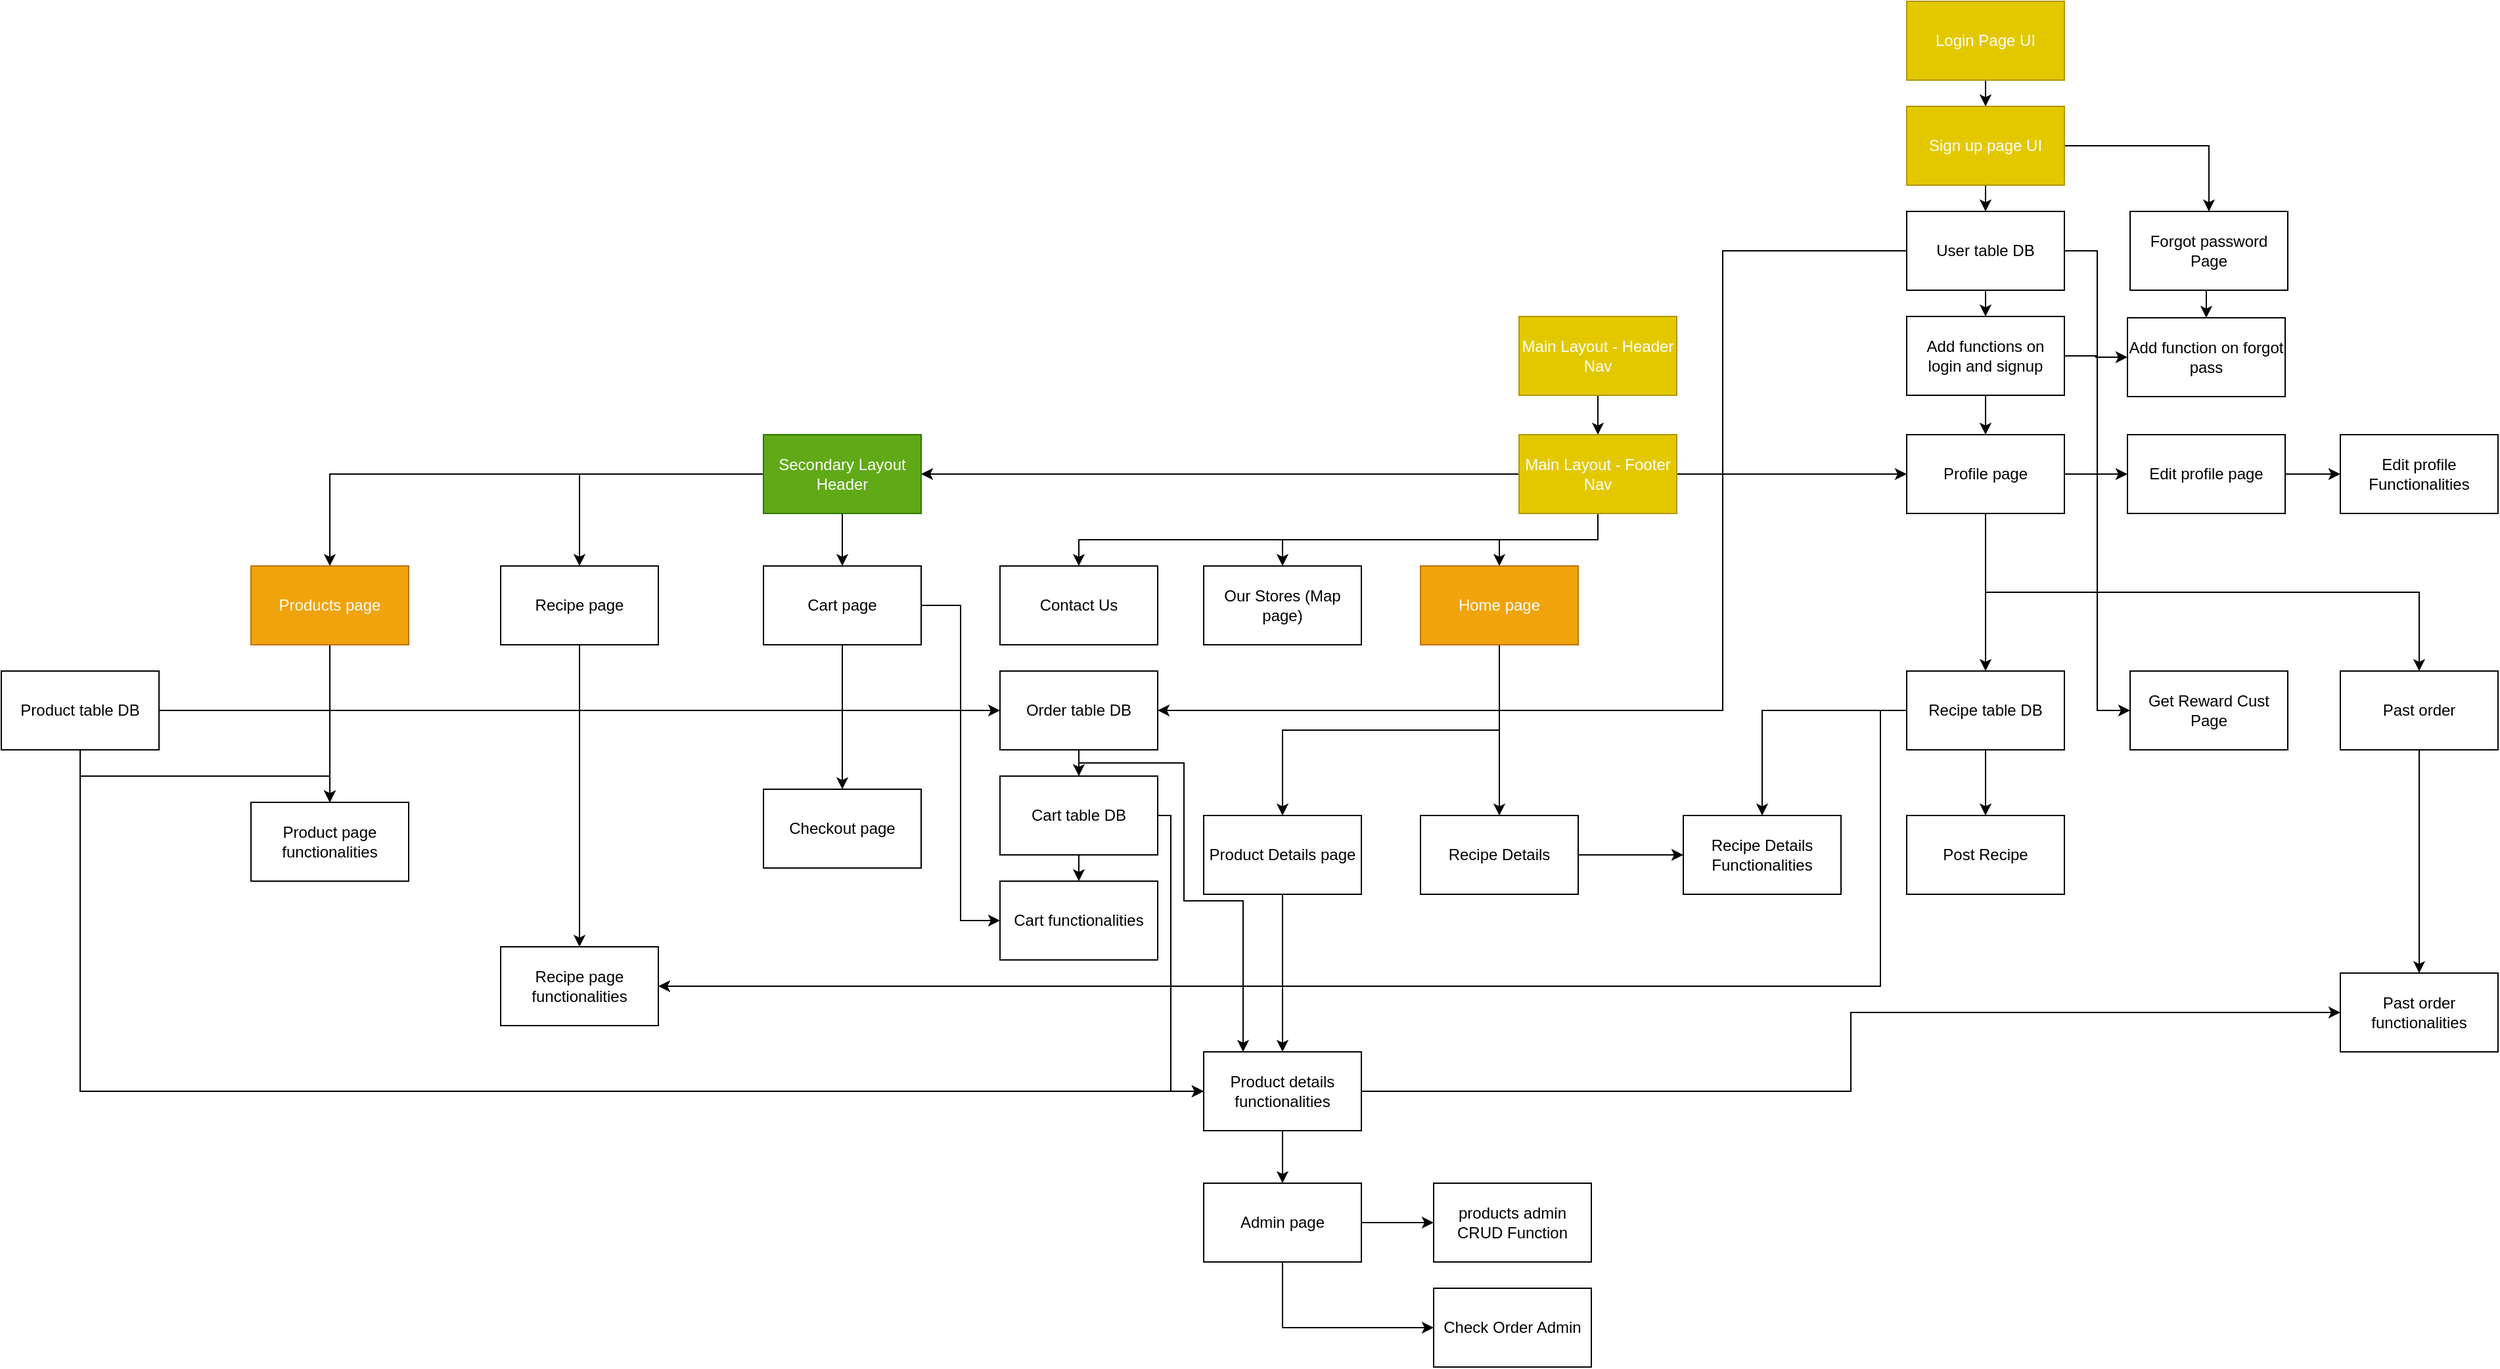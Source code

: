 <mxfile version="14.4.9" type="github">
  <diagram id="EjAZyQlA9bi8Vssz96Cd" name="Page-1">
    <mxGraphModel dx="3560" dy="983" grid="1" gridSize="10" guides="1" tooltips="1" connect="1" arrows="1" fold="1" page="1" pageScale="1" pageWidth="850" pageHeight="1100" math="0" shadow="0">
      <root>
        <mxCell id="0" />
        <mxCell id="1" parent="0" />
        <mxCell id="7hNnC6W6OJ4gPRdMk0Qo-4" style="edgeStyle=orthogonalEdgeStyle;rounded=0;orthogonalLoop=1;jettySize=auto;html=1;exitX=0.5;exitY=1;exitDx=0;exitDy=0;" parent="1" source="7hNnC6W6OJ4gPRdMk0Qo-1" target="7hNnC6W6OJ4gPRdMk0Qo-2" edge="1">
          <mxGeometry relative="1" as="geometry" />
        </mxCell>
        <mxCell id="7hNnC6W6OJ4gPRdMk0Qo-1" value="Main Layout - Header Nav" style="rounded=0;whiteSpace=wrap;html=1;fillColor=#e3c800;strokeColor=#B09500;fontColor=#ffffff;" parent="1" vertex="1">
          <mxGeometry x="65" y="280" width="120" height="60" as="geometry" />
        </mxCell>
        <mxCell id="7hNnC6W6OJ4gPRdMk0Qo-9" style="edgeStyle=orthogonalEdgeStyle;rounded=0;orthogonalLoop=1;jettySize=auto;html=1;exitX=0.5;exitY=1;exitDx=0;exitDy=0;entryX=0.5;entryY=0;entryDx=0;entryDy=0;" parent="1" source="7hNnC6W6OJ4gPRdMk0Qo-2" target="7hNnC6W6OJ4gPRdMk0Qo-6" edge="1">
          <mxGeometry relative="1" as="geometry" />
        </mxCell>
        <mxCell id="7hNnC6W6OJ4gPRdMk0Qo-10" style="edgeStyle=orthogonalEdgeStyle;rounded=0;orthogonalLoop=1;jettySize=auto;html=1;exitX=0.5;exitY=1;exitDx=0;exitDy=0;" parent="1" source="7hNnC6W6OJ4gPRdMk0Qo-2" target="7hNnC6W6OJ4gPRdMk0Qo-7" edge="1">
          <mxGeometry relative="1" as="geometry" />
        </mxCell>
        <mxCell id="7hNnC6W6OJ4gPRdMk0Qo-11" style="edgeStyle=orthogonalEdgeStyle;rounded=0;orthogonalLoop=1;jettySize=auto;html=1;exitX=0.5;exitY=1;exitDx=0;exitDy=0;entryX=0.5;entryY=0;entryDx=0;entryDy=0;" parent="1" source="7hNnC6W6OJ4gPRdMk0Qo-2" target="7hNnC6W6OJ4gPRdMk0Qo-8" edge="1">
          <mxGeometry relative="1" as="geometry" />
        </mxCell>
        <mxCell id="7hNnC6W6OJ4gPRdMk0Qo-16" style="edgeStyle=orthogonalEdgeStyle;rounded=0;orthogonalLoop=1;jettySize=auto;html=1;exitX=1;exitY=0.5;exitDx=0;exitDy=0;entryX=0;entryY=0.5;entryDx=0;entryDy=0;" parent="1" source="7hNnC6W6OJ4gPRdMk0Qo-2" target="7hNnC6W6OJ4gPRdMk0Qo-13" edge="1">
          <mxGeometry relative="1" as="geometry" />
        </mxCell>
        <mxCell id="7hNnC6W6OJ4gPRdMk0Qo-44" style="edgeStyle=orthogonalEdgeStyle;rounded=0;orthogonalLoop=1;jettySize=auto;html=1;exitX=0;exitY=0.5;exitDx=0;exitDy=0;entryX=1;entryY=0.5;entryDx=0;entryDy=0;" parent="1" source="7hNnC6W6OJ4gPRdMk0Qo-2" target="7hNnC6W6OJ4gPRdMk0Qo-43" edge="1">
          <mxGeometry relative="1" as="geometry" />
        </mxCell>
        <mxCell id="7hNnC6W6OJ4gPRdMk0Qo-2" value="Main Layout - Footer Nav" style="rounded=0;whiteSpace=wrap;html=1;fillColor=#e3c800;strokeColor=#B09500;fontColor=#ffffff;" parent="1" vertex="1">
          <mxGeometry x="65" y="370" width="120" height="60" as="geometry" />
        </mxCell>
        <mxCell id="7hNnC6W6OJ4gPRdMk0Qo-30" style="edgeStyle=orthogonalEdgeStyle;rounded=0;orthogonalLoop=1;jettySize=auto;html=1;exitX=0.5;exitY=1;exitDx=0;exitDy=0;entryX=0.5;entryY=0;entryDx=0;entryDy=0;" parent="1" source="7hNnC6W6OJ4gPRdMk0Qo-5" target="7hNnC6W6OJ4gPRdMk0Qo-26" edge="1">
          <mxGeometry relative="1" as="geometry" />
        </mxCell>
        <mxCell id="7hNnC6W6OJ4gPRdMk0Qo-5" value="Login Page UI" style="rounded=0;whiteSpace=wrap;html=1;fillColor=#e3c800;strokeColor=#B09500;fontColor=#ffffff;" parent="1" vertex="1">
          <mxGeometry x="360" y="40" width="120" height="60" as="geometry" />
        </mxCell>
        <mxCell id="7hNnC6W6OJ4gPRdMk0Qo-14" style="edgeStyle=orthogonalEdgeStyle;rounded=0;orthogonalLoop=1;jettySize=auto;html=1;exitX=0.5;exitY=1;exitDx=0;exitDy=0;" parent="1" source="7hNnC6W6OJ4gPRdMk0Qo-6" target="7hNnC6W6OJ4gPRdMk0Qo-12" edge="1">
          <mxGeometry relative="1" as="geometry" />
        </mxCell>
        <mxCell id="7hNnC6W6OJ4gPRdMk0Qo-75" style="edgeStyle=orthogonalEdgeStyle;rounded=0;orthogonalLoop=1;jettySize=auto;html=1;exitX=0.5;exitY=1;exitDx=0;exitDy=0;entryX=0.5;entryY=0;entryDx=0;entryDy=0;" parent="1" source="7hNnC6W6OJ4gPRdMk0Qo-6" target="7hNnC6W6OJ4gPRdMk0Qo-69" edge="1">
          <mxGeometry relative="1" as="geometry" />
        </mxCell>
        <mxCell id="7hNnC6W6OJ4gPRdMk0Qo-6" value="Home page" style="rounded=0;whiteSpace=wrap;html=1;fillColor=#f0a30a;strokeColor=#BD7000;fontColor=#ffffff;" parent="1" vertex="1">
          <mxGeometry x="-10" y="470" width="120" height="60" as="geometry" />
        </mxCell>
        <mxCell id="7hNnC6W6OJ4gPRdMk0Qo-7" value="Our Stores (Map page)" style="rounded=0;whiteSpace=wrap;html=1;" parent="1" vertex="1">
          <mxGeometry x="-175" y="470" width="120" height="60" as="geometry" />
        </mxCell>
        <mxCell id="7hNnC6W6OJ4gPRdMk0Qo-8" value="Contact Us" style="rounded=0;whiteSpace=wrap;html=1;" parent="1" vertex="1">
          <mxGeometry x="-330" y="470" width="120" height="60" as="geometry" />
        </mxCell>
        <mxCell id="7hNnC6W6OJ4gPRdMk0Qo-25" style="edgeStyle=orthogonalEdgeStyle;rounded=0;orthogonalLoop=1;jettySize=auto;html=1;exitX=1;exitY=0.5;exitDx=0;exitDy=0;entryX=0;entryY=0.5;entryDx=0;entryDy=0;" parent="1" source="7hNnC6W6OJ4gPRdMk0Qo-12" target="7hNnC6W6OJ4gPRdMk0Qo-23" edge="1">
          <mxGeometry relative="1" as="geometry" />
        </mxCell>
        <mxCell id="7hNnC6W6OJ4gPRdMk0Qo-12" value="Recipe Details" style="rounded=0;whiteSpace=wrap;html=1;" parent="1" vertex="1">
          <mxGeometry x="-10" y="660" width="120" height="60" as="geometry" />
        </mxCell>
        <mxCell id="7hNnC6W6OJ4gPRdMk0Qo-51" value="" style="edgeStyle=orthogonalEdgeStyle;rounded=0;orthogonalLoop=1;jettySize=auto;html=1;" parent="1" source="7hNnC6W6OJ4gPRdMk0Qo-13" target="7hNnC6W6OJ4gPRdMk0Qo-50" edge="1">
          <mxGeometry relative="1" as="geometry" />
        </mxCell>
        <mxCell id="7hNnC6W6OJ4gPRdMk0Qo-59" value="" style="edgeStyle=orthogonalEdgeStyle;rounded=0;orthogonalLoop=1;jettySize=auto;html=1;" parent="1" source="7hNnC6W6OJ4gPRdMk0Qo-13" target="7hNnC6W6OJ4gPRdMk0Qo-58" edge="1">
          <mxGeometry relative="1" as="geometry" />
        </mxCell>
        <mxCell id="7hNnC6W6OJ4gPRdMk0Qo-113" style="edgeStyle=orthogonalEdgeStyle;rounded=0;orthogonalLoop=1;jettySize=auto;html=1;exitX=0.5;exitY=1;exitDx=0;exitDy=0;" parent="1" source="7hNnC6W6OJ4gPRdMk0Qo-13" target="7hNnC6W6OJ4gPRdMk0Qo-112" edge="1">
          <mxGeometry relative="1" as="geometry" />
        </mxCell>
        <mxCell id="7hNnC6W6OJ4gPRdMk0Qo-13" value="Profile page" style="rounded=0;whiteSpace=wrap;html=1;" parent="1" vertex="1">
          <mxGeometry x="360" y="370" width="120" height="60" as="geometry" />
        </mxCell>
        <mxCell id="7hNnC6W6OJ4gPRdMk0Qo-34" style="edgeStyle=orthogonalEdgeStyle;rounded=0;orthogonalLoop=1;jettySize=auto;html=1;exitX=0.5;exitY=1;exitDx=0;exitDy=0;entryX=0.5;entryY=0;entryDx=0;entryDy=0;" parent="1" source="7hNnC6W6OJ4gPRdMk0Qo-18" target="7hNnC6W6OJ4gPRdMk0Qo-33" edge="1">
          <mxGeometry relative="1" as="geometry" />
        </mxCell>
        <mxCell id="7hNnC6W6OJ4gPRdMk0Qo-84" style="edgeStyle=orthogonalEdgeStyle;rounded=0;orthogonalLoop=1;jettySize=auto;html=1;exitX=1;exitY=0.5;exitDx=0;exitDy=0;entryX=0;entryY=0.5;entryDx=0;entryDy=0;" parent="1" source="7hNnC6W6OJ4gPRdMk0Qo-18" target="7hNnC6W6OJ4gPRdMk0Qo-82" edge="1">
          <mxGeometry relative="1" as="geometry" />
        </mxCell>
        <mxCell id="7hNnC6W6OJ4gPRdMk0Qo-90" style="edgeStyle=orthogonalEdgeStyle;rounded=0;orthogonalLoop=1;jettySize=auto;html=1;exitX=0;exitY=0.5;exitDx=0;exitDy=0;entryX=1;entryY=0.5;entryDx=0;entryDy=0;" parent="1" source="7hNnC6W6OJ4gPRdMk0Qo-18" target="7hNnC6W6OJ4gPRdMk0Qo-88" edge="1">
          <mxGeometry relative="1" as="geometry">
            <Array as="points">
              <mxPoint x="220" y="230" />
              <mxPoint x="220" y="580" />
            </Array>
          </mxGeometry>
        </mxCell>
        <mxCell id="7hNnC6W6OJ4gPRdMk0Qo-18" value="User table DB" style="rounded=0;whiteSpace=wrap;html=1;" parent="1" vertex="1">
          <mxGeometry x="360" y="200" width="120" height="60" as="geometry" />
        </mxCell>
        <mxCell id="7hNnC6W6OJ4gPRdMk0Qo-21" value="Post Recipe" style="rounded=0;whiteSpace=wrap;html=1;" parent="1" vertex="1">
          <mxGeometry x="360" y="660" width="120" height="60" as="geometry" />
        </mxCell>
        <mxCell id="7hNnC6W6OJ4gPRdMk0Qo-23" value="Recipe Details Functionalities" style="rounded=0;whiteSpace=wrap;html=1;" parent="1" vertex="1">
          <mxGeometry x="190" y="660" width="120" height="60" as="geometry" />
        </mxCell>
        <mxCell id="7hNnC6W6OJ4gPRdMk0Qo-31" style="edgeStyle=orthogonalEdgeStyle;rounded=0;orthogonalLoop=1;jettySize=auto;html=1;exitX=0.5;exitY=1;exitDx=0;exitDy=0;entryX=0.5;entryY=0;entryDx=0;entryDy=0;" parent="1" source="7hNnC6W6OJ4gPRdMk0Qo-26" target="7hNnC6W6OJ4gPRdMk0Qo-18" edge="1">
          <mxGeometry relative="1" as="geometry" />
        </mxCell>
        <mxCell id="7hNnC6W6OJ4gPRdMk0Qo-38" style="edgeStyle=orthogonalEdgeStyle;rounded=0;orthogonalLoop=1;jettySize=auto;html=1;exitX=1;exitY=0.5;exitDx=0;exitDy=0;entryX=0.5;entryY=0;entryDx=0;entryDy=0;" parent="1" source="7hNnC6W6OJ4gPRdMk0Qo-26" target="7hNnC6W6OJ4gPRdMk0Qo-37" edge="1">
          <mxGeometry relative="1" as="geometry" />
        </mxCell>
        <mxCell id="7hNnC6W6OJ4gPRdMk0Qo-26" value="Sign up page UI" style="rounded=0;whiteSpace=wrap;html=1;fillColor=#e3c800;strokeColor=#B09500;fontColor=#ffffff;" parent="1" vertex="1">
          <mxGeometry x="360" y="120" width="120" height="60" as="geometry" />
        </mxCell>
        <mxCell id="7hNnC6W6OJ4gPRdMk0Qo-35" style="edgeStyle=orthogonalEdgeStyle;rounded=0;orthogonalLoop=1;jettySize=auto;html=1;exitX=0.5;exitY=1;exitDx=0;exitDy=0;entryX=0.5;entryY=0;entryDx=0;entryDy=0;" parent="1" source="7hNnC6W6OJ4gPRdMk0Qo-33" target="7hNnC6W6OJ4gPRdMk0Qo-13" edge="1">
          <mxGeometry relative="1" as="geometry" />
        </mxCell>
        <mxCell id="7hNnC6W6OJ4gPRdMk0Qo-40" style="edgeStyle=orthogonalEdgeStyle;rounded=0;orthogonalLoop=1;jettySize=auto;html=1;exitX=1;exitY=0.5;exitDx=0;exitDy=0;entryX=0;entryY=0.5;entryDx=0;entryDy=0;" parent="1" source="7hNnC6W6OJ4gPRdMk0Qo-33" target="7hNnC6W6OJ4gPRdMk0Qo-39" edge="1">
          <mxGeometry relative="1" as="geometry" />
        </mxCell>
        <mxCell id="7hNnC6W6OJ4gPRdMk0Qo-33" value="Add functions on login and signup" style="rounded=0;whiteSpace=wrap;html=1;" parent="1" vertex="1">
          <mxGeometry x="360" y="280" width="120" height="60" as="geometry" />
        </mxCell>
        <mxCell id="7hNnC6W6OJ4gPRdMk0Qo-41" style="edgeStyle=orthogonalEdgeStyle;rounded=0;orthogonalLoop=1;jettySize=auto;html=1;exitX=0.5;exitY=1;exitDx=0;exitDy=0;entryX=0.5;entryY=0;entryDx=0;entryDy=0;" parent="1" source="7hNnC6W6OJ4gPRdMk0Qo-37" target="7hNnC6W6OJ4gPRdMk0Qo-39" edge="1">
          <mxGeometry relative="1" as="geometry" />
        </mxCell>
        <mxCell id="7hNnC6W6OJ4gPRdMk0Qo-37" value="Forgot password Page" style="rounded=0;whiteSpace=wrap;html=1;" parent="1" vertex="1">
          <mxGeometry x="530" y="200" width="120" height="60" as="geometry" />
        </mxCell>
        <mxCell id="7hNnC6W6OJ4gPRdMk0Qo-39" value="Add function on forgot pass" style="rounded=0;whiteSpace=wrap;html=1;" parent="1" vertex="1">
          <mxGeometry x="528" y="281" width="120" height="60" as="geometry" />
        </mxCell>
        <mxCell id="7hNnC6W6OJ4gPRdMk0Qo-55" value="" style="edgeStyle=orthogonalEdgeStyle;rounded=0;orthogonalLoop=1;jettySize=auto;html=1;" parent="1" source="7hNnC6W6OJ4gPRdMk0Qo-42" target="7hNnC6W6OJ4gPRdMk0Qo-54" edge="1">
          <mxGeometry relative="1" as="geometry" />
        </mxCell>
        <mxCell id="7hNnC6W6OJ4gPRdMk0Qo-42" value="Recipe page" style="rounded=0;whiteSpace=wrap;html=1;" parent="1" vertex="1">
          <mxGeometry x="-710" y="470" width="120" height="60" as="geometry" />
        </mxCell>
        <mxCell id="7hNnC6W6OJ4gPRdMk0Qo-46" value="" style="edgeStyle=orthogonalEdgeStyle;rounded=0;orthogonalLoop=1;jettySize=auto;html=1;" parent="1" source="7hNnC6W6OJ4gPRdMk0Qo-43" target="7hNnC6W6OJ4gPRdMk0Qo-42" edge="1">
          <mxGeometry relative="1" as="geometry" />
        </mxCell>
        <mxCell id="7hNnC6W6OJ4gPRdMk0Qo-63" style="edgeStyle=orthogonalEdgeStyle;rounded=0;orthogonalLoop=1;jettySize=auto;html=1;entryX=0.5;entryY=0;entryDx=0;entryDy=0;" parent="1" source="7hNnC6W6OJ4gPRdMk0Qo-43" target="7hNnC6W6OJ4gPRdMk0Qo-62" edge="1">
          <mxGeometry relative="1" as="geometry" />
        </mxCell>
        <mxCell id="7hNnC6W6OJ4gPRdMk0Qo-74" style="edgeStyle=orthogonalEdgeStyle;rounded=0;orthogonalLoop=1;jettySize=auto;html=1;exitX=0;exitY=0.5;exitDx=0;exitDy=0;entryX=0.5;entryY=0;entryDx=0;entryDy=0;" parent="1" source="7hNnC6W6OJ4gPRdMk0Qo-43" target="7hNnC6W6OJ4gPRdMk0Qo-68" edge="1">
          <mxGeometry relative="1" as="geometry" />
        </mxCell>
        <mxCell id="7hNnC6W6OJ4gPRdMk0Qo-43" value="Secondary Layout Header" style="rounded=0;whiteSpace=wrap;html=1;fillColor=#60a917;strokeColor=#2D7600;fontColor=#ffffff;" parent="1" vertex="1">
          <mxGeometry x="-510" y="370" width="120" height="60" as="geometry" />
        </mxCell>
        <mxCell id="7hNnC6W6OJ4gPRdMk0Qo-52" value="" style="edgeStyle=orthogonalEdgeStyle;rounded=0;orthogonalLoop=1;jettySize=auto;html=1;" parent="1" source="7hNnC6W6OJ4gPRdMk0Qo-50" target="7hNnC6W6OJ4gPRdMk0Qo-21" edge="1">
          <mxGeometry relative="1" as="geometry" />
        </mxCell>
        <mxCell id="7hNnC6W6OJ4gPRdMk0Qo-53" style="edgeStyle=orthogonalEdgeStyle;rounded=0;orthogonalLoop=1;jettySize=auto;html=1;exitX=0;exitY=0.5;exitDx=0;exitDy=0;" parent="1" source="7hNnC6W6OJ4gPRdMk0Qo-50" target="7hNnC6W6OJ4gPRdMk0Qo-23" edge="1">
          <mxGeometry relative="1" as="geometry" />
        </mxCell>
        <mxCell id="7hNnC6W6OJ4gPRdMk0Qo-56" style="edgeStyle=orthogonalEdgeStyle;rounded=0;orthogonalLoop=1;jettySize=auto;html=1;exitX=0;exitY=0.5;exitDx=0;exitDy=0;entryX=1;entryY=0.5;entryDx=0;entryDy=0;" parent="1" source="7hNnC6W6OJ4gPRdMk0Qo-50" target="7hNnC6W6OJ4gPRdMk0Qo-54" edge="1">
          <mxGeometry relative="1" as="geometry">
            <Array as="points">
              <mxPoint x="340" y="580" />
              <mxPoint x="340" y="790" />
            </Array>
          </mxGeometry>
        </mxCell>
        <mxCell id="7hNnC6W6OJ4gPRdMk0Qo-50" value="Recipe table DB" style="rounded=0;whiteSpace=wrap;html=1;" parent="1" vertex="1">
          <mxGeometry x="360" y="550" width="120" height="60" as="geometry" />
        </mxCell>
        <mxCell id="7hNnC6W6OJ4gPRdMk0Qo-54" value="Recipe page functionalities" style="rounded=0;whiteSpace=wrap;html=1;" parent="1" vertex="1">
          <mxGeometry x="-710" y="760" width="120" height="60" as="geometry" />
        </mxCell>
        <mxCell id="7hNnC6W6OJ4gPRdMk0Qo-61" value="" style="edgeStyle=orthogonalEdgeStyle;rounded=0;orthogonalLoop=1;jettySize=auto;html=1;" parent="1" source="7hNnC6W6OJ4gPRdMk0Qo-58" target="7hNnC6W6OJ4gPRdMk0Qo-60" edge="1">
          <mxGeometry relative="1" as="geometry" />
        </mxCell>
        <mxCell id="7hNnC6W6OJ4gPRdMk0Qo-58" value="Edit profile page" style="rounded=0;whiteSpace=wrap;html=1;" parent="1" vertex="1">
          <mxGeometry x="528" y="370" width="120" height="60" as="geometry" />
        </mxCell>
        <mxCell id="7hNnC6W6OJ4gPRdMk0Qo-60" value="Edit profile Functionalities" style="rounded=0;whiteSpace=wrap;html=1;" parent="1" vertex="1">
          <mxGeometry x="690" y="370" width="120" height="60" as="geometry" />
        </mxCell>
        <mxCell id="7hNnC6W6OJ4gPRdMk0Qo-67" style="edgeStyle=orthogonalEdgeStyle;rounded=0;orthogonalLoop=1;jettySize=auto;html=1;exitX=0.5;exitY=1;exitDx=0;exitDy=0;" parent="1" source="7hNnC6W6OJ4gPRdMk0Qo-62" target="7hNnC6W6OJ4gPRdMk0Qo-66" edge="1">
          <mxGeometry relative="1" as="geometry" />
        </mxCell>
        <mxCell id="7hNnC6W6OJ4gPRdMk0Qo-78" style="edgeStyle=orthogonalEdgeStyle;rounded=0;orthogonalLoop=1;jettySize=auto;html=1;exitX=1;exitY=0.5;exitDx=0;exitDy=0;entryX=0;entryY=0.5;entryDx=0;entryDy=0;" parent="1" source="7hNnC6W6OJ4gPRdMk0Qo-62" target="7hNnC6W6OJ4gPRdMk0Qo-77" edge="1">
          <mxGeometry relative="1" as="geometry" />
        </mxCell>
        <mxCell id="7hNnC6W6OJ4gPRdMk0Qo-62" value="Cart page" style="rounded=0;whiteSpace=wrap;html=1;" parent="1" vertex="1">
          <mxGeometry x="-510" y="470" width="120" height="60" as="geometry" />
        </mxCell>
        <mxCell id="7hNnC6W6OJ4gPRdMk0Qo-66" value="Checkout page" style="rounded=0;whiteSpace=wrap;html=1;" parent="1" vertex="1">
          <mxGeometry x="-510" y="640" width="120" height="60" as="geometry" />
        </mxCell>
        <mxCell id="7hNnC6W6OJ4gPRdMk0Qo-87" value="" style="edgeStyle=orthogonalEdgeStyle;rounded=0;orthogonalLoop=1;jettySize=auto;html=1;" parent="1" source="7hNnC6W6OJ4gPRdMk0Qo-68" target="7hNnC6W6OJ4gPRdMk0Qo-72" edge="1">
          <mxGeometry relative="1" as="geometry" />
        </mxCell>
        <mxCell id="7hNnC6W6OJ4gPRdMk0Qo-68" value="Products page" style="rounded=0;whiteSpace=wrap;html=1;fillColor=#f0a30a;strokeColor=#BD7000;fontColor=#ffffff;" parent="1" vertex="1">
          <mxGeometry x="-900" y="470" width="120" height="60" as="geometry" />
        </mxCell>
        <mxCell id="7hNnC6W6OJ4gPRdMk0Qo-71" style="edgeStyle=orthogonalEdgeStyle;rounded=0;orthogonalLoop=1;jettySize=auto;html=1;exitX=0.5;exitY=1;exitDx=0;exitDy=0;entryX=0.5;entryY=0;entryDx=0;entryDy=0;" parent="1" source="7hNnC6W6OJ4gPRdMk0Qo-69" target="7hNnC6W6OJ4gPRdMk0Qo-70" edge="1">
          <mxGeometry relative="1" as="geometry" />
        </mxCell>
        <mxCell id="7hNnC6W6OJ4gPRdMk0Qo-69" value="Product Details page" style="rounded=0;whiteSpace=wrap;html=1;" parent="1" vertex="1">
          <mxGeometry x="-175" y="660" width="120" height="60" as="geometry" />
        </mxCell>
        <mxCell id="7hNnC6W6OJ4gPRdMk0Qo-107" style="edgeStyle=orthogonalEdgeStyle;rounded=0;orthogonalLoop=1;jettySize=auto;html=1;exitX=0.5;exitY=1;exitDx=0;exitDy=0;entryX=0.5;entryY=0;entryDx=0;entryDy=0;" parent="1" source="7hNnC6W6OJ4gPRdMk0Qo-70" target="7hNnC6W6OJ4gPRdMk0Qo-106" edge="1">
          <mxGeometry relative="1" as="geometry" />
        </mxCell>
        <mxCell id="7hNnC6W6OJ4gPRdMk0Qo-115" style="edgeStyle=orthogonalEdgeStyle;rounded=0;orthogonalLoop=1;jettySize=auto;html=1;exitX=1;exitY=0.5;exitDx=0;exitDy=0;entryX=0;entryY=0.5;entryDx=0;entryDy=0;" parent="1" source="7hNnC6W6OJ4gPRdMk0Qo-70" target="7hNnC6W6OJ4gPRdMk0Qo-114" edge="1">
          <mxGeometry relative="1" as="geometry" />
        </mxCell>
        <mxCell id="7hNnC6W6OJ4gPRdMk0Qo-70" value="Product details functionalities" style="rounded=0;whiteSpace=wrap;html=1;" parent="1" vertex="1">
          <mxGeometry x="-175" y="840" width="120" height="60" as="geometry" />
        </mxCell>
        <mxCell id="7hNnC6W6OJ4gPRdMk0Qo-72" value="Product page functionalities" style="rounded=0;whiteSpace=wrap;html=1;" parent="1" vertex="1">
          <mxGeometry x="-900" y="650" width="120" height="60" as="geometry" />
        </mxCell>
        <mxCell id="7hNnC6W6OJ4gPRdMk0Qo-79" style="edgeStyle=orthogonalEdgeStyle;rounded=0;orthogonalLoop=1;jettySize=auto;html=1;exitX=0.5;exitY=1;exitDx=0;exitDy=0;entryX=0.5;entryY=0;entryDx=0;entryDy=0;" parent="1" source="7hNnC6W6OJ4gPRdMk0Qo-73" target="7hNnC6W6OJ4gPRdMk0Qo-72" edge="1">
          <mxGeometry relative="1" as="geometry" />
        </mxCell>
        <mxCell id="7hNnC6W6OJ4gPRdMk0Qo-85" style="edgeStyle=orthogonalEdgeStyle;rounded=0;orthogonalLoop=1;jettySize=auto;html=1;exitX=0.5;exitY=1;exitDx=0;exitDy=0;entryX=0;entryY=0.5;entryDx=0;entryDy=0;" parent="1" source="7hNnC6W6OJ4gPRdMk0Qo-73" target="7hNnC6W6OJ4gPRdMk0Qo-70" edge="1">
          <mxGeometry relative="1" as="geometry" />
        </mxCell>
        <mxCell id="7hNnC6W6OJ4gPRdMk0Qo-89" style="edgeStyle=orthogonalEdgeStyle;rounded=0;orthogonalLoop=1;jettySize=auto;html=1;exitX=1;exitY=0.5;exitDx=0;exitDy=0;" parent="1" source="7hNnC6W6OJ4gPRdMk0Qo-73" target="7hNnC6W6OJ4gPRdMk0Qo-88" edge="1">
          <mxGeometry relative="1" as="geometry" />
        </mxCell>
        <mxCell id="7hNnC6W6OJ4gPRdMk0Qo-73" value="Product table DB" style="rounded=0;whiteSpace=wrap;html=1;" parent="1" vertex="1">
          <mxGeometry x="-1090" y="550" width="120" height="60" as="geometry" />
        </mxCell>
        <mxCell id="7hNnC6W6OJ4gPRdMk0Qo-77" value="Cart functionalities" style="rounded=0;whiteSpace=wrap;html=1;" parent="1" vertex="1">
          <mxGeometry x="-330" y="710" width="120" height="60" as="geometry" />
        </mxCell>
        <mxCell id="7hNnC6W6OJ4gPRdMk0Qo-82" value="Get Reward Cust Page" style="rounded=0;whiteSpace=wrap;html=1;" parent="1" vertex="1">
          <mxGeometry x="530" y="550" width="120" height="60" as="geometry" />
        </mxCell>
        <mxCell id="7hNnC6W6OJ4gPRdMk0Qo-94" style="edgeStyle=orthogonalEdgeStyle;rounded=0;orthogonalLoop=1;jettySize=auto;html=1;exitX=0.5;exitY=1;exitDx=0;exitDy=0;entryX=0.25;entryY=0;entryDx=0;entryDy=0;" parent="1" source="7hNnC6W6OJ4gPRdMk0Qo-88" target="7hNnC6W6OJ4gPRdMk0Qo-70" edge="1">
          <mxGeometry relative="1" as="geometry">
            <Array as="points">
              <mxPoint x="-270" y="620" />
              <mxPoint x="-190" y="620" />
              <mxPoint x="-190" y="725" />
              <mxPoint x="-145" y="725" />
            </Array>
          </mxGeometry>
        </mxCell>
        <mxCell id="7hNnC6W6OJ4gPRdMk0Qo-97" style="edgeStyle=orthogonalEdgeStyle;rounded=0;orthogonalLoop=1;jettySize=auto;html=1;exitX=0.5;exitY=1;exitDx=0;exitDy=0;" parent="1" source="7hNnC6W6OJ4gPRdMk0Qo-88" target="7hNnC6W6OJ4gPRdMk0Qo-95" edge="1">
          <mxGeometry relative="1" as="geometry" />
        </mxCell>
        <mxCell id="7hNnC6W6OJ4gPRdMk0Qo-88" value="Order table DB" style="rounded=0;whiteSpace=wrap;html=1;" parent="1" vertex="1">
          <mxGeometry x="-330" y="550" width="120" height="60" as="geometry" />
        </mxCell>
        <mxCell id="7hNnC6W6OJ4gPRdMk0Qo-96" style="edgeStyle=orthogonalEdgeStyle;rounded=0;orthogonalLoop=1;jettySize=auto;html=1;exitX=1;exitY=0.5;exitDx=0;exitDy=0;entryX=0;entryY=0.5;entryDx=0;entryDy=0;" parent="1" source="7hNnC6W6OJ4gPRdMk0Qo-95" target="7hNnC6W6OJ4gPRdMk0Qo-70" edge="1">
          <mxGeometry relative="1" as="geometry">
            <Array as="points">
              <mxPoint x="-200" y="660" />
              <mxPoint x="-200" y="870" />
            </Array>
          </mxGeometry>
        </mxCell>
        <mxCell id="7hNnC6W6OJ4gPRdMk0Qo-98" style="edgeStyle=orthogonalEdgeStyle;rounded=0;orthogonalLoop=1;jettySize=auto;html=1;exitX=0.5;exitY=1;exitDx=0;exitDy=0;entryX=0.5;entryY=0;entryDx=0;entryDy=0;" parent="1" source="7hNnC6W6OJ4gPRdMk0Qo-95" target="7hNnC6W6OJ4gPRdMk0Qo-77" edge="1">
          <mxGeometry relative="1" as="geometry" />
        </mxCell>
        <mxCell id="7hNnC6W6OJ4gPRdMk0Qo-95" value="Cart table DB" style="rounded=0;whiteSpace=wrap;html=1;" parent="1" vertex="1">
          <mxGeometry x="-330" y="630" width="120" height="60" as="geometry" />
        </mxCell>
        <mxCell id="7hNnC6W6OJ4gPRdMk0Qo-109" value="" style="edgeStyle=orthogonalEdgeStyle;rounded=0;orthogonalLoop=1;jettySize=auto;html=1;" parent="1" source="7hNnC6W6OJ4gPRdMk0Qo-106" target="7hNnC6W6OJ4gPRdMk0Qo-108" edge="1">
          <mxGeometry relative="1" as="geometry" />
        </mxCell>
        <mxCell id="7hNnC6W6OJ4gPRdMk0Qo-111" style="edgeStyle=orthogonalEdgeStyle;rounded=0;orthogonalLoop=1;jettySize=auto;html=1;exitX=0.5;exitY=1;exitDx=0;exitDy=0;entryX=0;entryY=0.5;entryDx=0;entryDy=0;" parent="1" source="7hNnC6W6OJ4gPRdMk0Qo-106" target="7hNnC6W6OJ4gPRdMk0Qo-110" edge="1">
          <mxGeometry relative="1" as="geometry" />
        </mxCell>
        <mxCell id="7hNnC6W6OJ4gPRdMk0Qo-106" value="Admin page" style="rounded=0;whiteSpace=wrap;html=1;" parent="1" vertex="1">
          <mxGeometry x="-175" y="940" width="120" height="60" as="geometry" />
        </mxCell>
        <mxCell id="7hNnC6W6OJ4gPRdMk0Qo-108" value="products admin CRUD Function" style="rounded=0;whiteSpace=wrap;html=1;" parent="1" vertex="1">
          <mxGeometry y="940" width="120" height="60" as="geometry" />
        </mxCell>
        <mxCell id="7hNnC6W6OJ4gPRdMk0Qo-110" value="Check Order Admin" style="rounded=0;whiteSpace=wrap;html=1;" parent="1" vertex="1">
          <mxGeometry y="1020" width="120" height="60" as="geometry" />
        </mxCell>
        <mxCell id="7hNnC6W6OJ4gPRdMk0Qo-116" style="edgeStyle=orthogonalEdgeStyle;rounded=0;orthogonalLoop=1;jettySize=auto;html=1;exitX=0.5;exitY=1;exitDx=0;exitDy=0;" parent="1" source="7hNnC6W6OJ4gPRdMk0Qo-112" target="7hNnC6W6OJ4gPRdMk0Qo-114" edge="1">
          <mxGeometry relative="1" as="geometry" />
        </mxCell>
        <mxCell id="7hNnC6W6OJ4gPRdMk0Qo-112" value="Past order" style="rounded=0;whiteSpace=wrap;html=1;" parent="1" vertex="1">
          <mxGeometry x="690" y="550" width="120" height="60" as="geometry" />
        </mxCell>
        <mxCell id="7hNnC6W6OJ4gPRdMk0Qo-114" value="Past order functionalities" style="rounded=0;whiteSpace=wrap;html=1;" parent="1" vertex="1">
          <mxGeometry x="690" y="780" width="120" height="60" as="geometry" />
        </mxCell>
      </root>
    </mxGraphModel>
  </diagram>
</mxfile>
